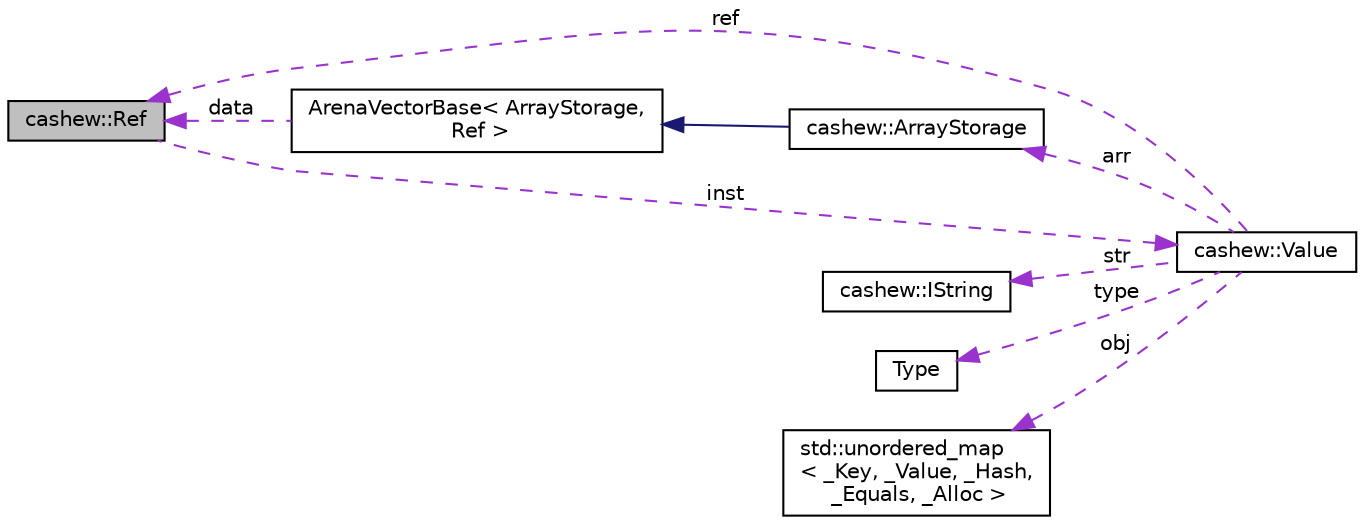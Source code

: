 digraph "cashew::Ref"
{
  edge [fontname="Helvetica",fontsize="10",labelfontname="Helvetica",labelfontsize="10"];
  node [fontname="Helvetica",fontsize="10",shape=record];
  rankdir="LR";
  Node1 [label="cashew::Ref",height=0.2,width=0.4,color="black", fillcolor="grey75", style="filled", fontcolor="black"];
  Node2 -> Node1 [dir="back",color="darkorchid3",fontsize="10",style="dashed",label=" inst" ,fontname="Helvetica"];
  Node2 [label="cashew::Value",height=0.2,width=0.4,color="black", fillcolor="white", style="filled",URL="$structcashew_1_1_value.html"];
  Node3 -> Node2 [dir="back",color="darkorchid3",fontsize="10",style="dashed",label=" str" ,fontname="Helvetica"];
  Node3 [label="cashew::IString",height=0.2,width=0.4,color="black", fillcolor="white", style="filled",URL="$structcashew_1_1_i_string.html"];
  Node4 -> Node2 [dir="back",color="darkorchid3",fontsize="10",style="dashed",label=" arr" ,fontname="Helvetica"];
  Node4 [label="cashew::ArrayStorage",height=0.2,width=0.4,color="black", fillcolor="white", style="filled",URL="$classcashew_1_1_array_storage.html"];
  Node5 -> Node4 [dir="back",color="midnightblue",fontsize="10",style="solid",fontname="Helvetica"];
  Node5 [label="ArenaVectorBase\< ArrayStorage,\l Ref \>",height=0.2,width=0.4,color="black", fillcolor="white", style="filled",URL="$class_arena_vector_base.html"];
  Node1 -> Node5 [dir="back",color="darkorchid3",fontsize="10",style="dashed",label=" data" ,fontname="Helvetica"];
  Node6 -> Node2 [dir="back",color="darkorchid3",fontsize="10",style="dashed",label=" type" ,fontname="Helvetica"];
  Node6 [label="Type",height=0.2,width=0.4,color="black", fillcolor="white", style="filled",URL="$struct_type.html"];
  Node7 -> Node2 [dir="back",color="darkorchid3",fontsize="10",style="dashed",label=" obj" ,fontname="Helvetica"];
  Node7 [label="std::unordered_map\l\< _Key, _Value, _Hash,\l _Equals, _Alloc \>",height=0.2,width=0.4,color="black", fillcolor="white", style="filled",URL="$classstd_1_1unordered__map.html"];
  Node1 -> Node2 [dir="back",color="darkorchid3",fontsize="10",style="dashed",label=" ref" ,fontname="Helvetica"];
}

